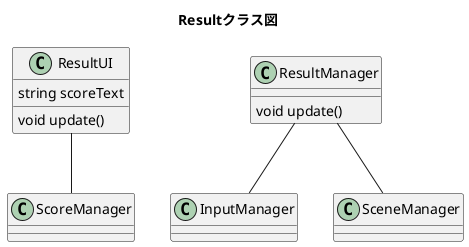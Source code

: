 @startuml
title Resultクラス図

class ResultUI
{
	string scoreText
	void update()
}

class ResultManager
{
	void update()
}

ResultUI -- ScoreManager
ResultManager -- InputManager
ResultManager -- SceneManager
@enduml